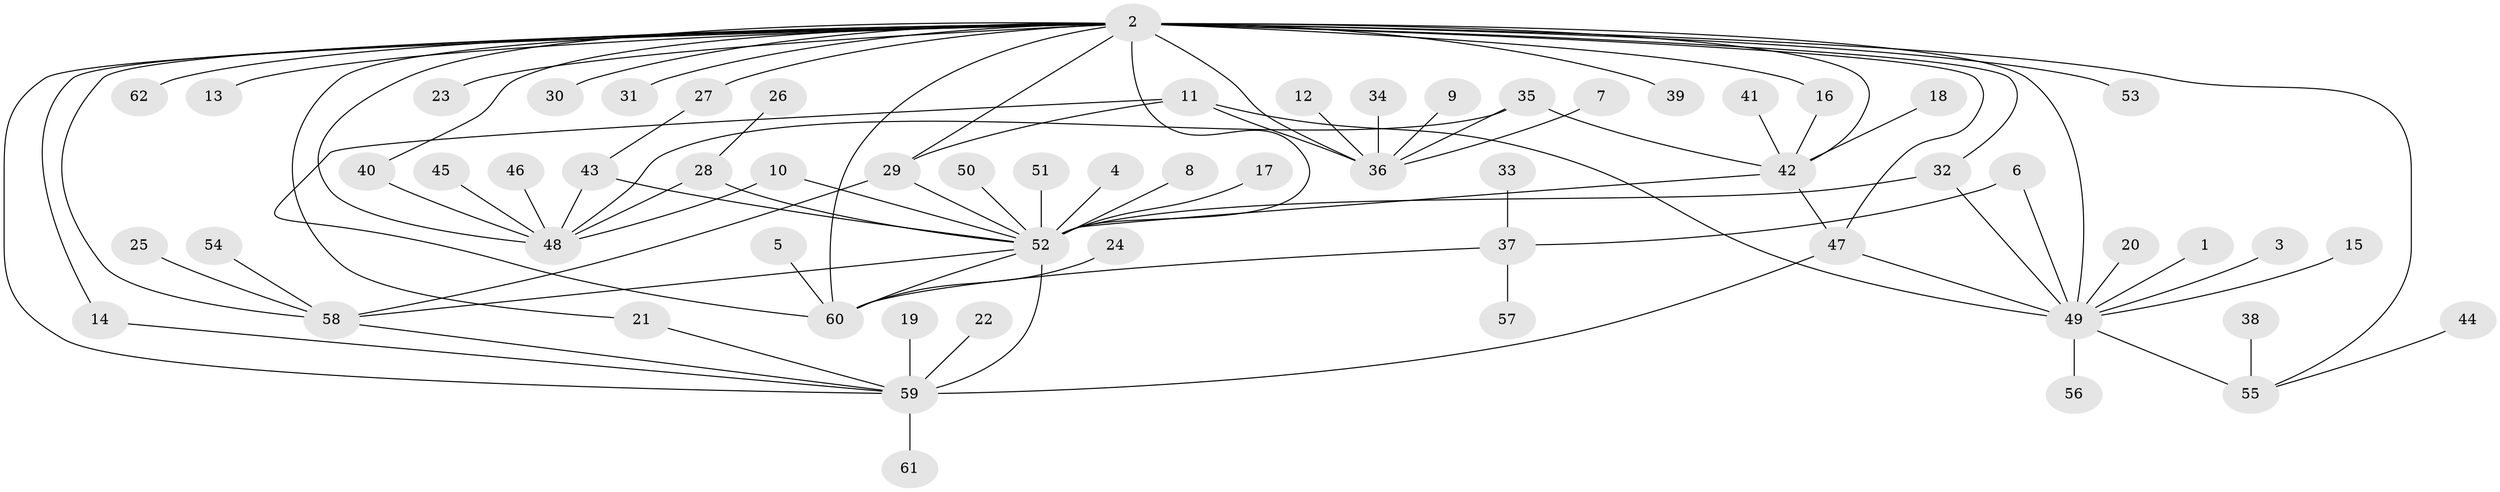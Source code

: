 // original degree distribution, {12: 0.008064516129032258, 26: 0.008064516129032258, 16: 0.008064516129032258, 1: 0.4596774193548387, 8: 0.016129032258064516, 2: 0.31451612903225806, 10: 0.008064516129032258, 6: 0.03225806451612903, 17: 0.008064516129032258, 9: 0.008064516129032258, 4: 0.07258064516129033, 7: 0.016129032258064516, 5: 0.008064516129032258, 3: 0.03225806451612903}
// Generated by graph-tools (version 1.1) at 2025/25/03/09/25 03:25:54]
// undirected, 62 vertices, 88 edges
graph export_dot {
graph [start="1"]
  node [color=gray90,style=filled];
  1;
  2;
  3;
  4;
  5;
  6;
  7;
  8;
  9;
  10;
  11;
  12;
  13;
  14;
  15;
  16;
  17;
  18;
  19;
  20;
  21;
  22;
  23;
  24;
  25;
  26;
  27;
  28;
  29;
  30;
  31;
  32;
  33;
  34;
  35;
  36;
  37;
  38;
  39;
  40;
  41;
  42;
  43;
  44;
  45;
  46;
  47;
  48;
  49;
  50;
  51;
  52;
  53;
  54;
  55;
  56;
  57;
  58;
  59;
  60;
  61;
  62;
  1 -- 49 [weight=1.0];
  2 -- 13 [weight=1.0];
  2 -- 14 [weight=1.0];
  2 -- 16 [weight=1.0];
  2 -- 21 [weight=1.0];
  2 -- 23 [weight=1.0];
  2 -- 27 [weight=1.0];
  2 -- 29 [weight=1.0];
  2 -- 30 [weight=1.0];
  2 -- 31 [weight=1.0];
  2 -- 32 [weight=1.0];
  2 -- 36 [weight=2.0];
  2 -- 39 [weight=1.0];
  2 -- 40 [weight=1.0];
  2 -- 42 [weight=1.0];
  2 -- 47 [weight=1.0];
  2 -- 48 [weight=1.0];
  2 -- 49 [weight=3.0];
  2 -- 52 [weight=5.0];
  2 -- 53 [weight=1.0];
  2 -- 55 [weight=1.0];
  2 -- 58 [weight=1.0];
  2 -- 59 [weight=1.0];
  2 -- 60 [weight=1.0];
  2 -- 62 [weight=1.0];
  3 -- 49 [weight=1.0];
  4 -- 52 [weight=1.0];
  5 -- 60 [weight=1.0];
  6 -- 37 [weight=1.0];
  6 -- 49 [weight=1.0];
  7 -- 36 [weight=1.0];
  8 -- 52 [weight=1.0];
  9 -- 36 [weight=1.0];
  10 -- 48 [weight=1.0];
  10 -- 52 [weight=1.0];
  11 -- 29 [weight=1.0];
  11 -- 36 [weight=1.0];
  11 -- 49 [weight=1.0];
  11 -- 60 [weight=1.0];
  12 -- 36 [weight=1.0];
  14 -- 59 [weight=1.0];
  15 -- 49 [weight=1.0];
  16 -- 42 [weight=1.0];
  17 -- 52 [weight=1.0];
  18 -- 42 [weight=1.0];
  19 -- 59 [weight=1.0];
  20 -- 49 [weight=1.0];
  21 -- 59 [weight=1.0];
  22 -- 59 [weight=1.0];
  24 -- 60 [weight=1.0];
  25 -- 58 [weight=1.0];
  26 -- 28 [weight=1.0];
  27 -- 43 [weight=1.0];
  28 -- 48 [weight=1.0];
  28 -- 52 [weight=1.0];
  29 -- 52 [weight=1.0];
  29 -- 58 [weight=1.0];
  32 -- 49 [weight=1.0];
  32 -- 52 [weight=1.0];
  33 -- 37 [weight=1.0];
  34 -- 36 [weight=1.0];
  35 -- 36 [weight=1.0];
  35 -- 42 [weight=2.0];
  35 -- 48 [weight=1.0];
  37 -- 57 [weight=1.0];
  37 -- 60 [weight=1.0];
  38 -- 55 [weight=1.0];
  40 -- 48 [weight=1.0];
  41 -- 42 [weight=1.0];
  42 -- 47 [weight=1.0];
  42 -- 52 [weight=1.0];
  43 -- 48 [weight=1.0];
  43 -- 52 [weight=1.0];
  44 -- 55 [weight=1.0];
  45 -- 48 [weight=1.0];
  46 -- 48 [weight=1.0];
  47 -- 49 [weight=1.0];
  47 -- 59 [weight=1.0];
  49 -- 55 [weight=2.0];
  49 -- 56 [weight=1.0];
  50 -- 52 [weight=1.0];
  51 -- 52 [weight=2.0];
  52 -- 58 [weight=1.0];
  52 -- 59 [weight=2.0];
  52 -- 60 [weight=2.0];
  54 -- 58 [weight=1.0];
  58 -- 59 [weight=1.0];
  59 -- 61 [weight=1.0];
}
